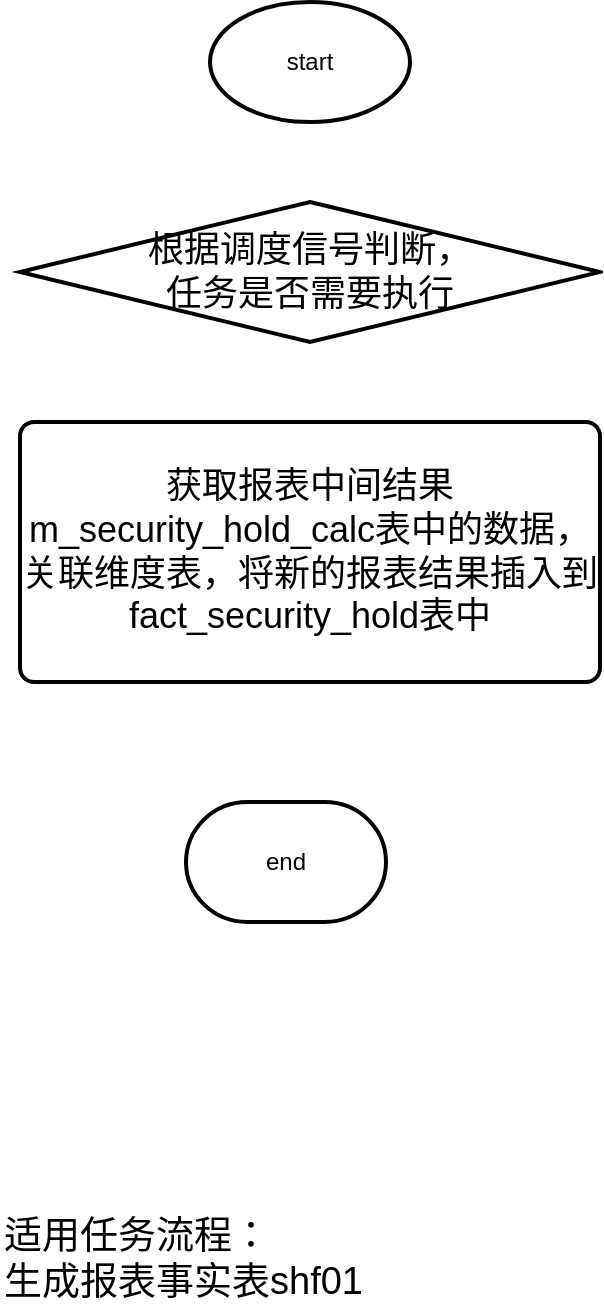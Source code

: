 <mxfile version="10.7.7" type="github"><diagram id="jMxmohISEs7nYvtYB04l" name="Page-1"><mxGraphModel dx="1394" dy="1933" grid="1" gridSize="10" guides="1" tooltips="1" connect="1" arrows="1" fold="1" page="1" pageScale="1" pageWidth="827" pageHeight="1169" math="0" shadow="0"><root><mxCell id="0"/><mxCell id="1" parent="0"/><mxCell id="LCXDzvp-TEKCf6oEc7Yi-1" value="start" style="strokeWidth=2;html=1;shape=mxgraph.flowchart.start_1;whiteSpace=wrap;" vertex="1" parent="1"><mxGeometry x="325" y="-50" width="100" height="60" as="geometry"/></mxCell><mxCell id="LCXDzvp-TEKCf6oEc7Yi-2" value="end" style="strokeWidth=2;html=1;shape=mxgraph.flowchart.terminator;whiteSpace=wrap;" vertex="1" parent="1"><mxGeometry x="313" y="350" width="100" height="60" as="geometry"/></mxCell><mxCell id="LCXDzvp-TEKCf6oEc7Yi-3" value="获取报表中间结果m_security_hold_calc表中的数据，关联维度表，将新的报表结果插入到fact_security_hold表中&lt;br style=&quot;font-size: 18px&quot;&gt;" style="rounded=1;whiteSpace=wrap;html=1;absoluteArcSize=1;arcSize=14;strokeWidth=2;fontSize=18;" vertex="1" parent="1"><mxGeometry x="230" y="160" width="290" height="130" as="geometry"/></mxCell><mxCell id="LCXDzvp-TEKCf6oEc7Yi-4" value="&lt;font style=&quot;font-size: 19px&quot;&gt;&lt;font style=&quot;font-size: 19px&quot;&gt;&lt;font style=&quot;font-size: 19px&quot;&gt;适用任务流程：&lt;br&gt;&lt;/font&gt;&lt;/font&gt;生成报表事实表shf01&lt;/font&gt;&lt;br&gt;" style="text;html=1;resizable=0;points=[];autosize=1;align=left;verticalAlign=top;spacingTop=-4;" vertex="1" parent="1"><mxGeometry x="220" y="553" width="190" height="30" as="geometry"/></mxCell><mxCell id="LCXDzvp-TEKCf6oEc7Yi-5" value="&lt;font style=&quot;font-size: 18px&quot;&gt;根据调度信号判断，&lt;br&gt;任务是否需要执行&lt;/font&gt;&lt;br&gt;" style="strokeWidth=2;html=1;shape=mxgraph.flowchart.decision;whiteSpace=wrap;" vertex="1" parent="1"><mxGeometry x="230" y="50" width="290" height="70" as="geometry"/></mxCell></root></mxGraphModel></diagram></mxfile>